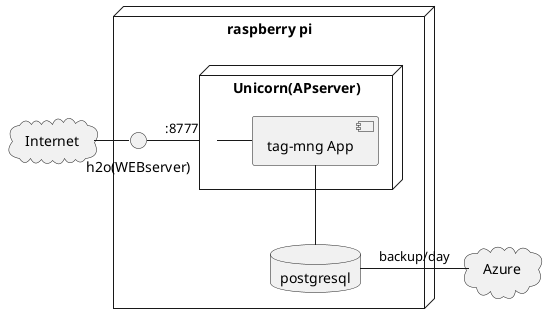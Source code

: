 @startuml
'MODULEs
node "raspberry pi" as pi {

  () "h2o(WEBserver)" as h2o

  node "Unicorn(APserver)" as unicorn {
    component "tag-mng App" as tag_mng_app
  }

  database "postgresql" as postgres {
    
  }

}

cloud "Internet" as internet {

}
cloud "Azure" as azure {

}


'RELATIONs
internet - h2o
h2o - unicorn : :8777
unicorn - tag_mng_app
tag_mng_app -- postgres
postgres - azure : backup/day


@enduml

